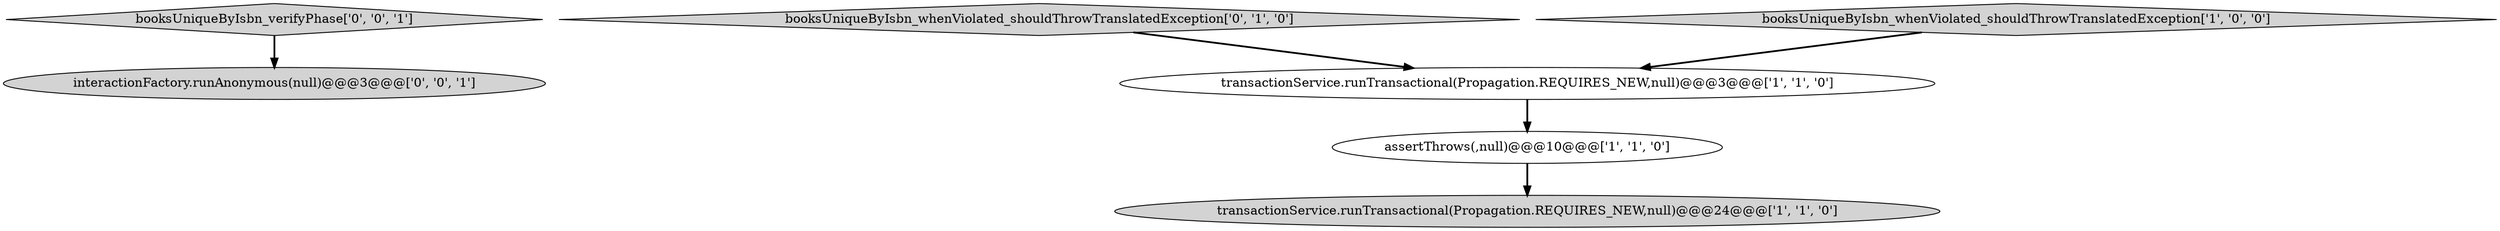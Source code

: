 digraph {
6 [style = filled, label = "booksUniqueByIsbn_verifyPhase['0', '0', '1']", fillcolor = lightgray, shape = diamond image = "AAA0AAABBB3BBB"];
4 [style = filled, label = "booksUniqueByIsbn_whenViolated_shouldThrowTranslatedException['0', '1', '0']", fillcolor = lightgray, shape = diamond image = "AAA0AAABBB2BBB"];
0 [style = filled, label = "assertThrows(,null)@@@10@@@['1', '1', '0']", fillcolor = white, shape = ellipse image = "AAA0AAABBB1BBB"];
5 [style = filled, label = "interactionFactory.runAnonymous(null)@@@3@@@['0', '0', '1']", fillcolor = lightgray, shape = ellipse image = "AAA0AAABBB3BBB"];
2 [style = filled, label = "transactionService.runTransactional(Propagation.REQUIRES_NEW,null)@@@24@@@['1', '1', '0']", fillcolor = lightgray, shape = ellipse image = "AAA0AAABBB1BBB"];
1 [style = filled, label = "transactionService.runTransactional(Propagation.REQUIRES_NEW,null)@@@3@@@['1', '1', '0']", fillcolor = white, shape = ellipse image = "AAA0AAABBB1BBB"];
3 [style = filled, label = "booksUniqueByIsbn_whenViolated_shouldThrowTranslatedException['1', '0', '0']", fillcolor = lightgray, shape = diamond image = "AAA0AAABBB1BBB"];
3->1 [style = bold, label=""];
0->2 [style = bold, label=""];
6->5 [style = bold, label=""];
4->1 [style = bold, label=""];
1->0 [style = bold, label=""];
}
